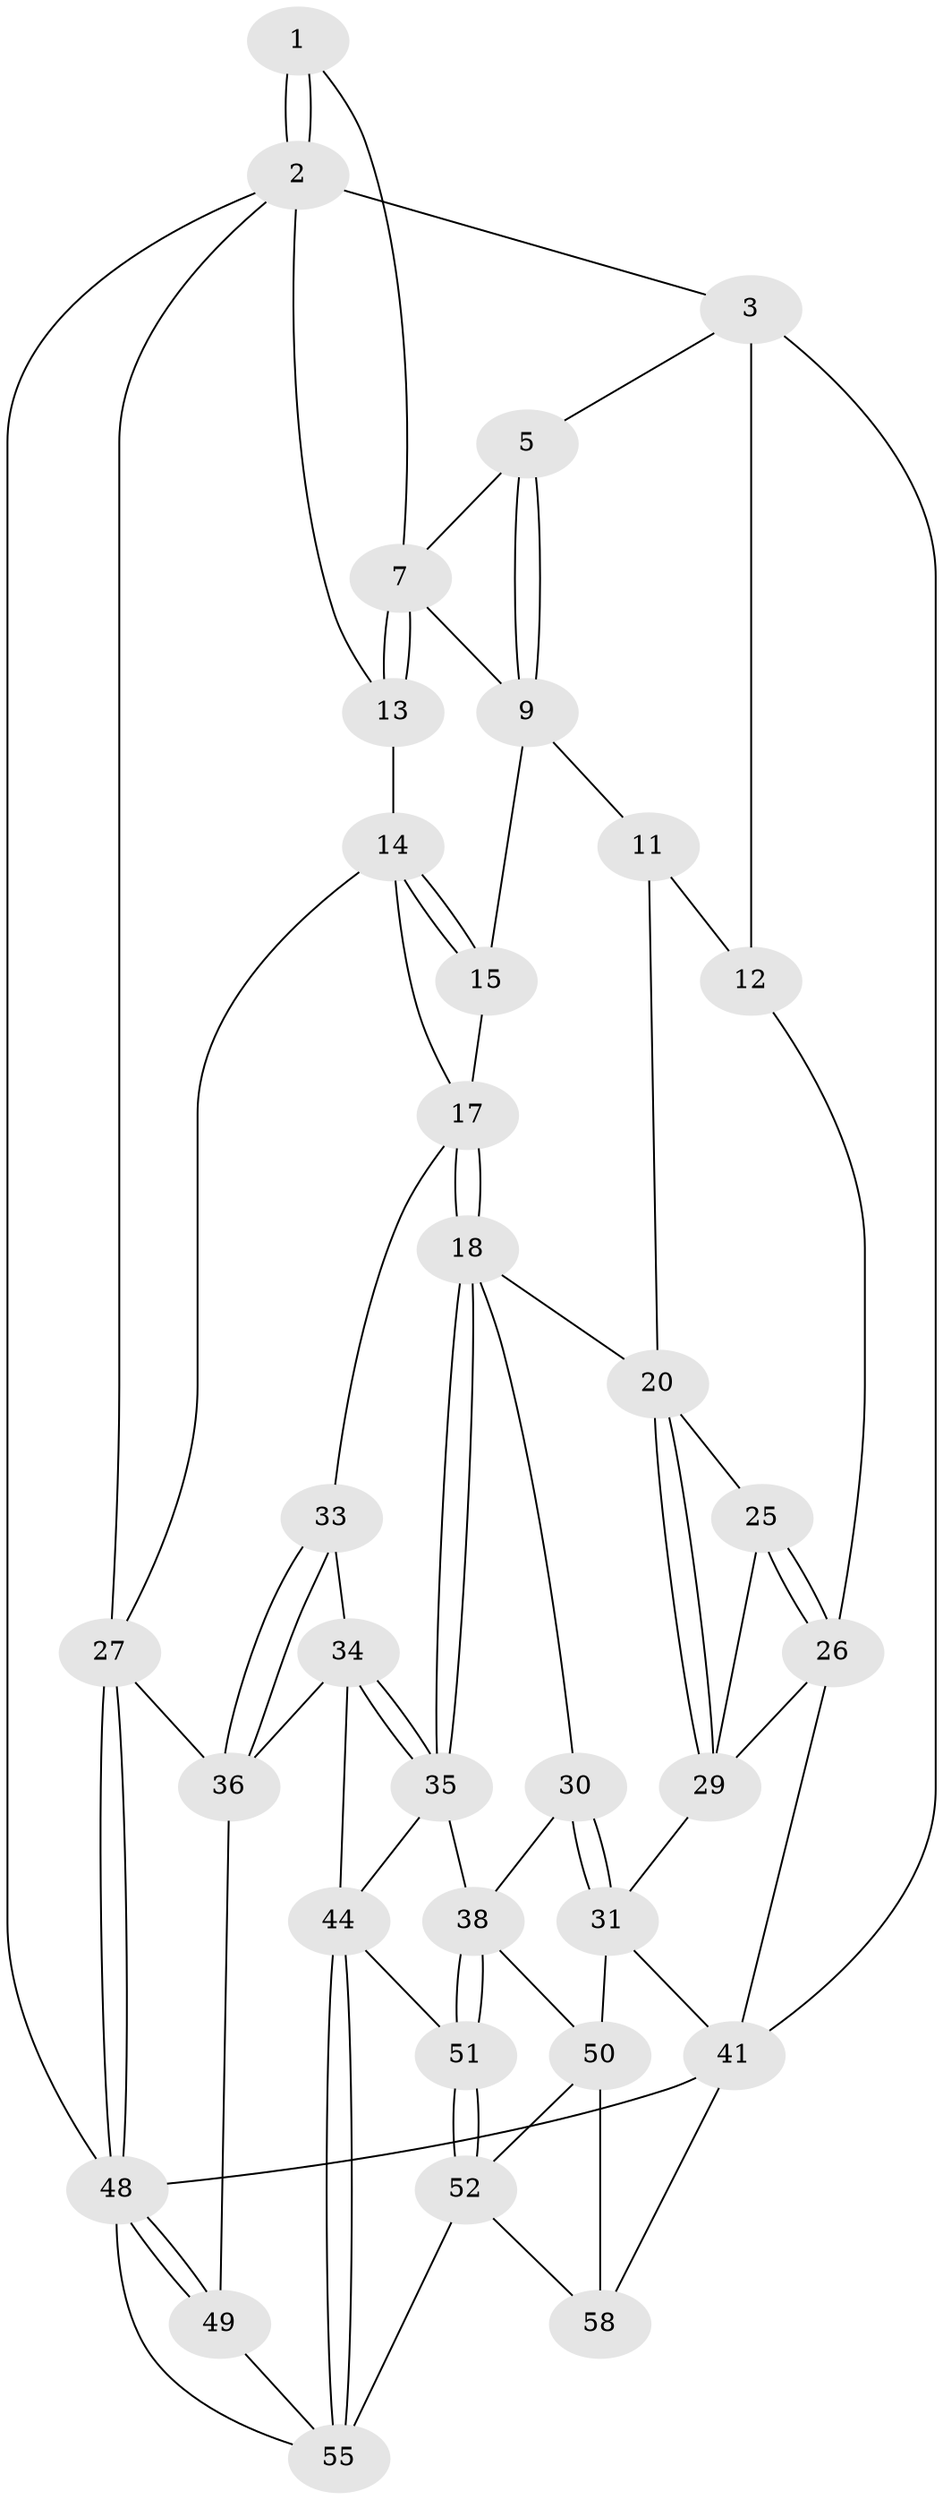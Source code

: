 // Generated by graph-tools (version 1.1) at 2025/24/03/03/25 07:24:39]
// undirected, 34 vertices, 79 edges
graph export_dot {
graph [start="1"]
  node [color=gray90,style=filled];
  1 [pos="+1+0"];
  2 [pos="+1+0",super="+16"];
  3 [pos="+0+0",super="+4"];
  5 [pos="+0.6325160215019742+0",super="+6"];
  7 [pos="+0.8723001120771351+0.16084964967080295",super="+8"];
  9 [pos="+0.5666547860273893+0.14204531100125614",super="+10"];
  11 [pos="+0.3552398907364133+0.24371530122481241"];
  12 [pos="+0.3437350301813692+0.22685812321212062",super="+22"];
  13 [pos="+0.9432891829262092+0.24677410256890503"];
  14 [pos="+0.8777829829650748+0.3060278760823465",super="+24"];
  15 [pos="+0.5556827976577614+0.23437142177684414"];
  17 [pos="+0.6094165478794957+0.375276030473268",super="+23"];
  18 [pos="+0.5538233836186791+0.508606851158425",super="+19"];
  20 [pos="+0.3809356989850118+0.39299119964461393",super="+21"];
  25 [pos="+0.21560985249515274+0.37004504402812494"];
  26 [pos="+0+0.4510764643081383",super="+40"];
  27 [pos="+1+0.6227540494751765",super="+28"];
  29 [pos="+0.27455906698607085+0.6018905400836044",super="+32"];
  30 [pos="+0.3879213792405432+0.6893042781044265"];
  31 [pos="+0.35822201658435526+0.6794151068421383",super="+47"];
  33 [pos="+0.7795979535051054+0.5210191463369512"];
  34 [pos="+0.6275199520590283+0.5925111237331756",super="+43"];
  35 [pos="+0.5810891332226186+0.5818106292874339",super="+37"];
  36 [pos="+0.9091524093229119+0.6830924491287961",super="+46"];
  38 [pos="+0.4058952010485026+0.6951974273428945",super="+39"];
  41 [pos="+0+0.8255873823016605",super="+42"];
  44 [pos="+0.642968805407176+0.8198676090803402",super="+45"];
  48 [pos="+1+0.9159176124214279",super="+54"];
  49 [pos="+0.8524265276725791+0.834253489522765"];
  50 [pos="+0.32737438494896726+0.8713109987627147",super="+53"];
  51 [pos="+0.5162114781433578+0.8183585865197013"];
  52 [pos="+0.48785879070025423+0.9312766252704968",super="+57"];
  55 [pos="+0.7795845682560469+0.9689082179209462",super="+56"];
  58 [pos="+0+1"];
  1 -- 2;
  1 -- 2;
  1 -- 7;
  2 -- 3;
  2 -- 27;
  2 -- 13;
  2 -- 48;
  3 -- 12 [weight=2];
  3 -- 5;
  3 -- 41;
  5 -- 9;
  5 -- 9;
  5 -- 7;
  7 -- 13;
  7 -- 13;
  7 -- 9;
  9 -- 11;
  9 -- 15;
  11 -- 12;
  11 -- 20;
  12 -- 26;
  13 -- 14;
  14 -- 15;
  14 -- 15;
  14 -- 17;
  14 -- 27;
  15 -- 17;
  17 -- 18;
  17 -- 18;
  17 -- 33;
  18 -- 35;
  18 -- 35;
  18 -- 20;
  18 -- 30;
  20 -- 29;
  20 -- 29;
  20 -- 25;
  25 -- 26;
  25 -- 26;
  25 -- 29;
  26 -- 41;
  26 -- 29;
  27 -- 48;
  27 -- 48;
  27 -- 36;
  29 -- 31;
  30 -- 31;
  30 -- 31;
  30 -- 38;
  31 -- 41;
  31 -- 50;
  33 -- 34;
  33 -- 36;
  33 -- 36;
  34 -- 35;
  34 -- 35;
  34 -- 36;
  34 -- 44;
  35 -- 44;
  35 -- 38;
  36 -- 49;
  38 -- 51;
  38 -- 51;
  38 -- 50;
  41 -- 48;
  41 -- 58;
  44 -- 55;
  44 -- 55;
  44 -- 51;
  48 -- 49;
  48 -- 49;
  48 -- 55;
  49 -- 55;
  50 -- 52;
  50 -- 58;
  51 -- 52;
  51 -- 52;
  52 -- 58;
  52 -- 55;
}
